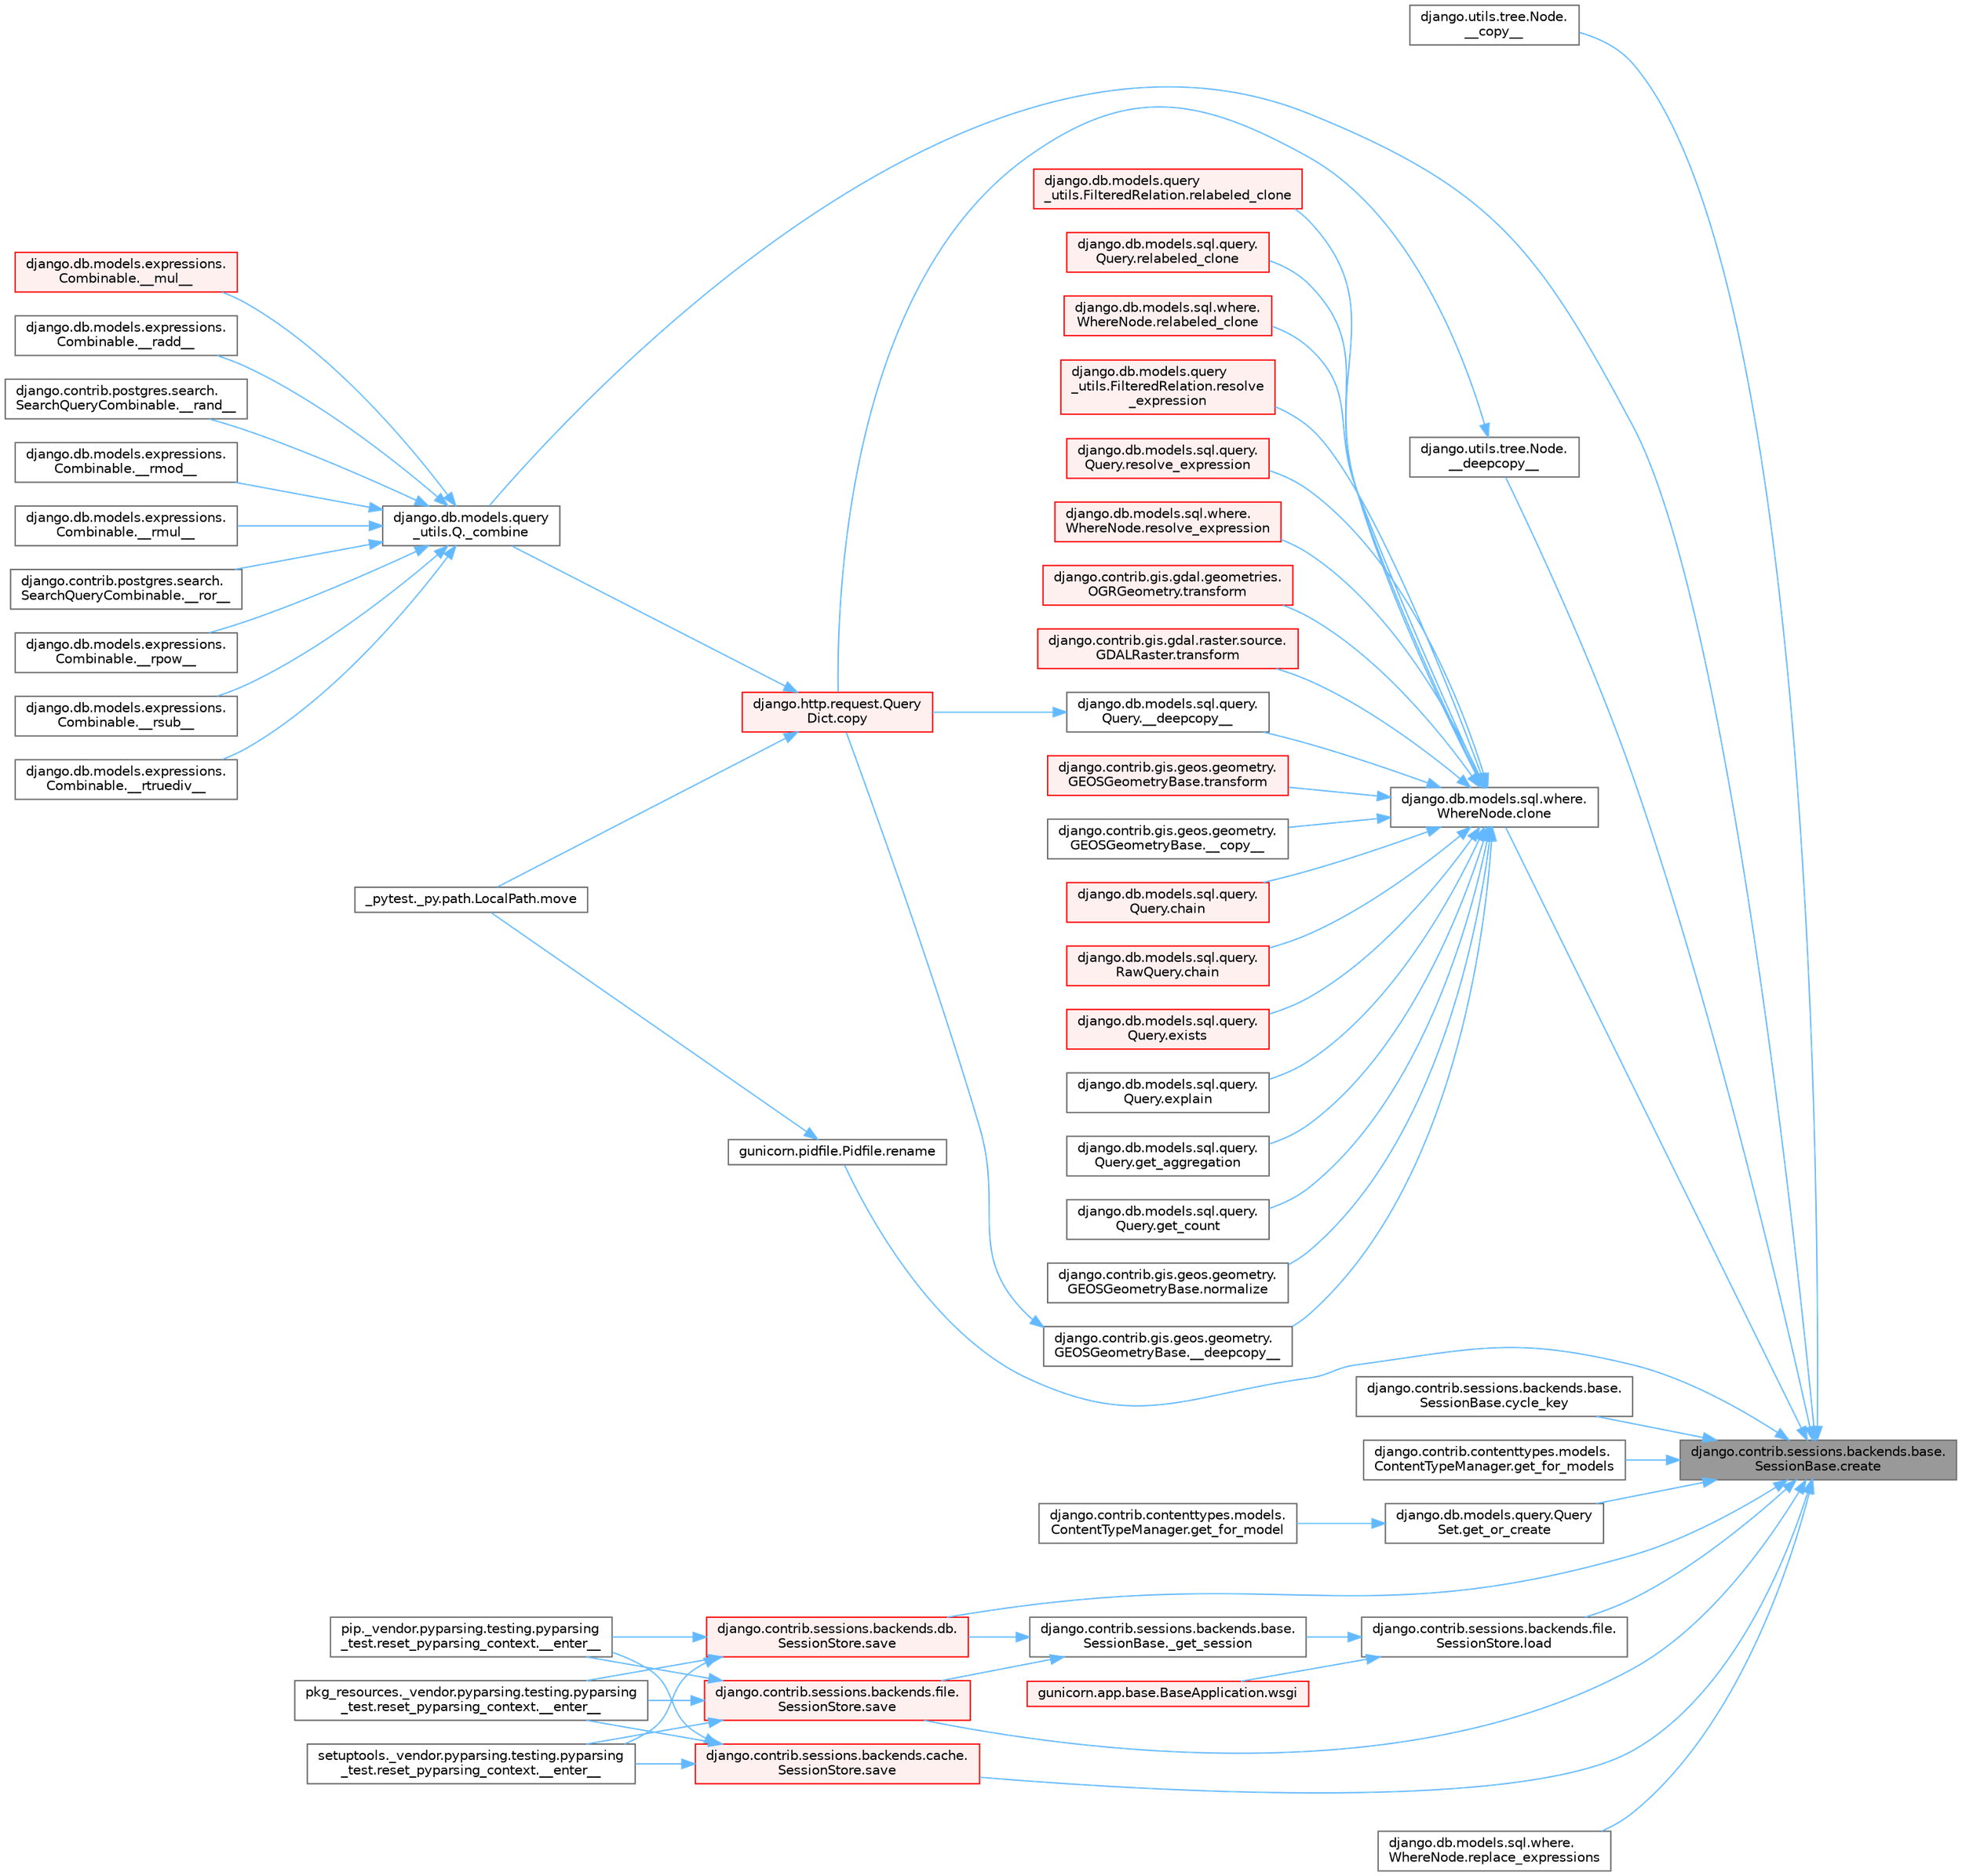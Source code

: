 digraph "django.contrib.sessions.backends.base.SessionBase.create"
{
 // LATEX_PDF_SIZE
  bgcolor="transparent";
  edge [fontname=Helvetica,fontsize=10,labelfontname=Helvetica,labelfontsize=10];
  node [fontname=Helvetica,fontsize=10,shape=box,height=0.2,width=0.4];
  rankdir="RL";
  Node1 [id="Node000001",label="django.contrib.sessions.backends.base.\lSessionBase.create",height=0.2,width=0.4,color="gray40", fillcolor="grey60", style="filled", fontcolor="black",tooltip=" "];
  Node1 -> Node2 [id="edge1_Node000001_Node000002",dir="back",color="steelblue1",style="solid",tooltip=" "];
  Node2 [id="Node000002",label="django.utils.tree.Node.\l__copy__",height=0.2,width=0.4,color="grey40", fillcolor="white", style="filled",URL="$classdjango_1_1utils_1_1tree_1_1_node.html#abae878f6b4500b8b241c23d8fac46e63",tooltip=" "];
  Node1 -> Node3 [id="edge2_Node000001_Node000003",dir="back",color="steelblue1",style="solid",tooltip=" "];
  Node3 [id="Node000003",label="django.utils.tree.Node.\l__deepcopy__",height=0.2,width=0.4,color="grey40", fillcolor="white", style="filled",URL="$classdjango_1_1utils_1_1tree_1_1_node.html#a38840c46ded3963808edbeec90765d6b",tooltip=" "];
  Node3 -> Node4 [id="edge3_Node000003_Node000004",dir="back",color="steelblue1",style="solid",tooltip=" "];
  Node4 [id="Node000004",label="django.http.request.Query\lDict.copy",height=0.2,width=0.4,color="red", fillcolor="#FFF0F0", style="filled",URL="$classdjango_1_1http_1_1request_1_1_query_dict.html#ada9e4956e62868c5587b9ffde7b358b5",tooltip=" "];
  Node4 -> Node146 [id="edge4_Node000004_Node000146",dir="back",color="steelblue1",style="solid",tooltip=" "];
  Node146 [id="Node000146",label="django.db.models.query\l_utils.Q._combine",height=0.2,width=0.4,color="grey40", fillcolor="white", style="filled",URL="$classdjango_1_1db_1_1models_1_1query__utils_1_1_q.html#ade621b98231b73615e1aa3a726560c55",tooltip=" "];
  Node146 -> Node147 [id="edge5_Node000146_Node000147",dir="back",color="steelblue1",style="solid",tooltip=" "];
  Node147 [id="Node000147",label="django.db.models.expressions.\lCombinable.__mul__",height=0.2,width=0.4,color="red", fillcolor="#FFF0F0", style="filled",URL="$classdjango_1_1db_1_1models_1_1expressions_1_1_combinable.html#a18670e03ec4b2fc0eafb0782602b72ec",tooltip=" "];
  Node146 -> Node151 [id="edge6_Node000146_Node000151",dir="back",color="steelblue1",style="solid",tooltip=" "];
  Node151 [id="Node000151",label="django.db.models.expressions.\lCombinable.__radd__",height=0.2,width=0.4,color="grey40", fillcolor="white", style="filled",URL="$classdjango_1_1db_1_1models_1_1expressions_1_1_combinable.html#a4872efab02abfbe2d20977469210ce25",tooltip=" "];
  Node146 -> Node152 [id="edge7_Node000146_Node000152",dir="back",color="steelblue1",style="solid",tooltip=" "];
  Node152 [id="Node000152",label="django.contrib.postgres.search.\lSearchQueryCombinable.__rand__",height=0.2,width=0.4,color="grey40", fillcolor="white", style="filled",URL="$classdjango_1_1contrib_1_1postgres_1_1search_1_1_search_query_combinable.html#a3d51899b7ac9564232b005aa65bec114",tooltip=" "];
  Node146 -> Node153 [id="edge8_Node000146_Node000153",dir="back",color="steelblue1",style="solid",tooltip=" "];
  Node153 [id="Node000153",label="django.db.models.expressions.\lCombinable.__rmod__",height=0.2,width=0.4,color="grey40", fillcolor="white", style="filled",URL="$classdjango_1_1db_1_1models_1_1expressions_1_1_combinable.html#ad32e5e96bab77dd57e3337a156c5de39",tooltip=" "];
  Node146 -> Node154 [id="edge9_Node000146_Node000154",dir="back",color="steelblue1",style="solid",tooltip=" "];
  Node154 [id="Node000154",label="django.db.models.expressions.\lCombinable.__rmul__",height=0.2,width=0.4,color="grey40", fillcolor="white", style="filled",URL="$classdjango_1_1db_1_1models_1_1expressions_1_1_combinable.html#adfde700eec6b9ea280e9fec3e202acab",tooltip=" "];
  Node146 -> Node155 [id="edge10_Node000146_Node000155",dir="back",color="steelblue1",style="solid",tooltip=" "];
  Node155 [id="Node000155",label="django.contrib.postgres.search.\lSearchQueryCombinable.__ror__",height=0.2,width=0.4,color="grey40", fillcolor="white", style="filled",URL="$classdjango_1_1contrib_1_1postgres_1_1search_1_1_search_query_combinable.html#ac5984f052629ae58cd73a90c852fe22c",tooltip=" "];
  Node146 -> Node156 [id="edge11_Node000146_Node000156",dir="back",color="steelblue1",style="solid",tooltip=" "];
  Node156 [id="Node000156",label="django.db.models.expressions.\lCombinable.__rpow__",height=0.2,width=0.4,color="grey40", fillcolor="white", style="filled",URL="$classdjango_1_1db_1_1models_1_1expressions_1_1_combinable.html#a1847c8db3c40340a723f6bf51ebadf89",tooltip=" "];
  Node146 -> Node157 [id="edge12_Node000146_Node000157",dir="back",color="steelblue1",style="solid",tooltip=" "];
  Node157 [id="Node000157",label="django.db.models.expressions.\lCombinable.__rsub__",height=0.2,width=0.4,color="grey40", fillcolor="white", style="filled",URL="$classdjango_1_1db_1_1models_1_1expressions_1_1_combinable.html#af906f43306d94cf530387eecce802a81",tooltip=" "];
  Node146 -> Node158 [id="edge13_Node000146_Node000158",dir="back",color="steelblue1",style="solid",tooltip=" "];
  Node158 [id="Node000158",label="django.db.models.expressions.\lCombinable.__rtruediv__",height=0.2,width=0.4,color="grey40", fillcolor="white", style="filled",URL="$classdjango_1_1db_1_1models_1_1expressions_1_1_combinable.html#aff897a2f7f103240839b7da073e9fe1a",tooltip=" "];
  Node4 -> Node336 [id="edge14_Node000004_Node000336",dir="back",color="steelblue1",style="solid",tooltip=" "];
  Node336 [id="Node000336",label="_pytest._py.path.LocalPath.move",height=0.2,width=0.4,color="grey40", fillcolor="white", style="filled",URL="$class__pytest_1_1__py_1_1path_1_1_local_path.html#aa422ed3e93248c07445d217b72c0bf28",tooltip=" "];
  Node1 -> Node146 [id="edge15_Node000001_Node000146",dir="back",color="steelblue1",style="solid",tooltip=" "];
  Node1 -> Node298 [id="edge16_Node000001_Node000298",dir="back",color="steelblue1",style="solid",tooltip=" "];
  Node298 [id="Node000298",label="django.db.models.sql.where.\lWhereNode.clone",height=0.2,width=0.4,color="grey40", fillcolor="white", style="filled",URL="$classdjango_1_1db_1_1models_1_1sql_1_1where_1_1_where_node.html#a0faff63950b774ce4ad391ea1f6b6d2c",tooltip=" "];
  Node298 -> Node299 [id="edge17_Node000298_Node000299",dir="back",color="steelblue1",style="solid",tooltip=" "];
  Node299 [id="Node000299",label="django.contrib.gis.geos.geometry.\lGEOSGeometryBase.__copy__",height=0.2,width=0.4,color="grey40", fillcolor="white", style="filled",URL="$classdjango_1_1contrib_1_1gis_1_1geos_1_1geometry_1_1_g_e_o_s_geometry_base.html#ae0f85dbfd6e6e2dab4aa9dd295340b87",tooltip=" "];
  Node298 -> Node300 [id="edge18_Node000298_Node000300",dir="back",color="steelblue1",style="solid",tooltip=" "];
  Node300 [id="Node000300",label="django.contrib.gis.geos.geometry.\lGEOSGeometryBase.__deepcopy__",height=0.2,width=0.4,color="grey40", fillcolor="white", style="filled",URL="$classdjango_1_1contrib_1_1gis_1_1geos_1_1geometry_1_1_g_e_o_s_geometry_base.html#ac6f16be987e8c98b9ecb52ccb388c18c",tooltip=" "];
  Node300 -> Node4 [id="edge19_Node000300_Node000004",dir="back",color="steelblue1",style="solid",tooltip=" "];
  Node298 -> Node301 [id="edge20_Node000298_Node000301",dir="back",color="steelblue1",style="solid",tooltip=" "];
  Node301 [id="Node000301",label="django.db.models.sql.query.\lQuery.__deepcopy__",height=0.2,width=0.4,color="grey40", fillcolor="white", style="filled",URL="$classdjango_1_1db_1_1models_1_1sql_1_1query_1_1_query.html#a03b0d1ca81a588c179694300577a5dde",tooltip=" "];
  Node301 -> Node4 [id="edge21_Node000301_Node000004",dir="back",color="steelblue1",style="solid",tooltip=" "];
  Node298 -> Node302 [id="edge22_Node000298_Node000302",dir="back",color="steelblue1",style="solid",tooltip=" "];
  Node302 [id="Node000302",label="django.db.models.sql.query.\lQuery.chain",height=0.2,width=0.4,color="red", fillcolor="#FFF0F0", style="filled",URL="$classdjango_1_1db_1_1models_1_1sql_1_1query_1_1_query.html#aa3fe5320676d05bc24bd69dcfc785a8f",tooltip=" "];
  Node298 -> Node308 [id="edge23_Node000298_Node000308",dir="back",color="steelblue1",style="solid",tooltip=" "];
  Node308 [id="Node000308",label="django.db.models.sql.query.\lRawQuery.chain",height=0.2,width=0.4,color="red", fillcolor="#FFF0F0", style="filled",URL="$classdjango_1_1db_1_1models_1_1sql_1_1query_1_1_raw_query.html#a7fe9f8502e3420c0378f6edce01aa68b",tooltip=" "];
  Node298 -> Node309 [id="edge24_Node000298_Node000309",dir="back",color="steelblue1",style="solid",tooltip=" "];
  Node309 [id="Node000309",label="django.db.models.sql.query.\lQuery.exists",height=0.2,width=0.4,color="red", fillcolor="#FFF0F0", style="filled",URL="$classdjango_1_1db_1_1models_1_1sql_1_1query_1_1_query.html#ae5c8bc324c4badfdcba3d115464be353",tooltip=" "];
  Node298 -> Node459 [id="edge25_Node000298_Node000459",dir="back",color="steelblue1",style="solid",tooltip=" "];
  Node459 [id="Node000459",label="django.db.models.sql.query.\lQuery.explain",height=0.2,width=0.4,color="grey40", fillcolor="white", style="filled",URL="$classdjango_1_1db_1_1models_1_1sql_1_1query_1_1_query.html#a2017a64b53a6a8b184261899b21895e4",tooltip=" "];
  Node298 -> Node460 [id="edge26_Node000298_Node000460",dir="back",color="steelblue1",style="solid",tooltip=" "];
  Node460 [id="Node000460",label="django.db.models.sql.query.\lQuery.get_aggregation",height=0.2,width=0.4,color="grey40", fillcolor="white", style="filled",URL="$classdjango_1_1db_1_1models_1_1sql_1_1query_1_1_query.html#a838bcc369ee808b360b6ab68323868e0",tooltip=" "];
  Node298 -> Node461 [id="edge27_Node000298_Node000461",dir="back",color="steelblue1",style="solid",tooltip=" "];
  Node461 [id="Node000461",label="django.db.models.sql.query.\lQuery.get_count",height=0.2,width=0.4,color="grey40", fillcolor="white", style="filled",URL="$classdjango_1_1db_1_1models_1_1sql_1_1query_1_1_query.html#a4e6c10ea949b3a1c70851e0002656a09",tooltip=" "];
  Node298 -> Node462 [id="edge28_Node000298_Node000462",dir="back",color="steelblue1",style="solid",tooltip=" "];
  Node462 [id="Node000462",label="django.contrib.gis.geos.geometry.\lGEOSGeometryBase.normalize",height=0.2,width=0.4,color="grey40", fillcolor="white", style="filled",URL="$classdjango_1_1contrib_1_1gis_1_1geos_1_1geometry_1_1_g_e_o_s_geometry_base.html#a8aced8b6d5ffee28e6220e108d7fec9b",tooltip=" "];
  Node298 -> Node463 [id="edge29_Node000298_Node000463",dir="back",color="steelblue1",style="solid",tooltip=" "];
  Node463 [id="Node000463",label="django.db.models.query\l_utils.FilteredRelation.relabeled_clone",height=0.2,width=0.4,color="red", fillcolor="#FFF0F0", style="filled",URL="$classdjango_1_1db_1_1models_1_1query__utils_1_1_filtered_relation.html#a54721cf88cda04227bc9137fac94d470",tooltip=" "];
  Node298 -> Node466 [id="edge30_Node000298_Node000466",dir="back",color="steelblue1",style="solid",tooltip=" "];
  Node466 [id="Node000466",label="django.db.models.sql.query.\lQuery.relabeled_clone",height=0.2,width=0.4,color="red", fillcolor="#FFF0F0", style="filled",URL="$classdjango_1_1db_1_1models_1_1sql_1_1query_1_1_query.html#af280d6a64a9e44dd71caa13a91ccf716",tooltip=" "];
  Node298 -> Node469 [id="edge31_Node000298_Node000469",dir="back",color="steelblue1",style="solid",tooltip=" "];
  Node469 [id="Node000469",label="django.db.models.sql.where.\lWhereNode.relabeled_clone",height=0.2,width=0.4,color="red", fillcolor="#FFF0F0", style="filled",URL="$classdjango_1_1db_1_1models_1_1sql_1_1where_1_1_where_node.html#acb4f80fab7f4124b0f0e418442cec200",tooltip=" "];
  Node298 -> Node470 [id="edge32_Node000298_Node000470",dir="back",color="steelblue1",style="solid",tooltip=" "];
  Node470 [id="Node000470",label="django.db.models.query\l_utils.FilteredRelation.resolve\l_expression",height=0.2,width=0.4,color="red", fillcolor="#FFF0F0", style="filled",URL="$classdjango_1_1db_1_1models_1_1query__utils_1_1_filtered_relation.html#a3f24fb1b73679c55925f8e4dcd511536",tooltip=" "];
  Node298 -> Node697 [id="edge33_Node000298_Node000697",dir="back",color="steelblue1",style="solid",tooltip=" "];
  Node697 [id="Node000697",label="django.db.models.sql.query.\lQuery.resolve_expression",height=0.2,width=0.4,color="red", fillcolor="#FFF0F0", style="filled",URL="$classdjango_1_1db_1_1models_1_1sql_1_1query_1_1_query.html#a9f7253d9010a6f0082182c39b0255e52",tooltip=" "];
  Node298 -> Node698 [id="edge34_Node000298_Node000698",dir="back",color="steelblue1",style="solid",tooltip=" "];
  Node698 [id="Node000698",label="django.db.models.sql.where.\lWhereNode.resolve_expression",height=0.2,width=0.4,color="red", fillcolor="#FFF0F0", style="filled",URL="$classdjango_1_1db_1_1models_1_1sql_1_1where_1_1_where_node.html#a6c40a769daf4cf5e7eac05f3943d42e9",tooltip=" "];
  Node298 -> Node699 [id="edge35_Node000298_Node000699",dir="back",color="steelblue1",style="solid",tooltip=" "];
  Node699 [id="Node000699",label="django.contrib.gis.gdal.geometries.\lOGRGeometry.transform",height=0.2,width=0.4,color="red", fillcolor="#FFF0F0", style="filled",URL="$classdjango_1_1contrib_1_1gis_1_1gdal_1_1geometries_1_1_o_g_r_geometry.html#ab67a02e9a12ddd1da2a9bbe77efe3f93",tooltip=" "];
  Node298 -> Node704 [id="edge36_Node000298_Node000704",dir="back",color="steelblue1",style="solid",tooltip=" "];
  Node704 [id="Node000704",label="django.contrib.gis.gdal.raster.source.\lGDALRaster.transform",height=0.2,width=0.4,color="red", fillcolor="#FFF0F0", style="filled",URL="$classdjango_1_1contrib_1_1gis_1_1gdal_1_1raster_1_1source_1_1_g_d_a_l_raster.html#ac5283a9f9f3834181470dffd8dcddbd0",tooltip=" "];
  Node298 -> Node705 [id="edge37_Node000298_Node000705",dir="back",color="steelblue1",style="solid",tooltip=" "];
  Node705 [id="Node000705",label="django.contrib.gis.geos.geometry.\lGEOSGeometryBase.transform",height=0.2,width=0.4,color="red", fillcolor="#FFF0F0", style="filled",URL="$classdjango_1_1contrib_1_1gis_1_1geos_1_1geometry_1_1_g_e_o_s_geometry_base.html#aeaa8ab6c866c4423240e0e096ffa8975",tooltip=" "];
  Node1 -> Node24 [id="edge38_Node000001_Node000024",dir="back",color="steelblue1",style="solid",tooltip=" "];
  Node24 [id="Node000024",label="django.contrib.sessions.backends.base.\lSessionBase.cycle_key",height=0.2,width=0.4,color="grey40", fillcolor="white", style="filled",URL="$classdjango_1_1contrib_1_1sessions_1_1backends_1_1base_1_1_session_base.html#a6955e9bebe4e5b7d463bccfcf9181016",tooltip=" "];
  Node1 -> Node332 [id="edge39_Node000001_Node000332",dir="back",color="steelblue1",style="solid",tooltip=" "];
  Node332 [id="Node000332",label="django.contrib.contenttypes.models.\lContentTypeManager.get_for_models",height=0.2,width=0.4,color="grey40", fillcolor="white", style="filled",URL="$classdjango_1_1contrib_1_1contenttypes_1_1models_1_1_content_type_manager.html#a541a2e215680799739b6f8c1b19ddda4",tooltip=" "];
  Node1 -> Node333 [id="edge40_Node000001_Node000333",dir="back",color="steelblue1",style="solid",tooltip=" "];
  Node333 [id="Node000333",label="django.db.models.query.Query\lSet.get_or_create",height=0.2,width=0.4,color="grey40", fillcolor="white", style="filled",URL="$classdjango_1_1db_1_1models_1_1query_1_1_query_set.html#a0f727927ec4d1b9f3087b831cc911c59",tooltip=" "];
  Node333 -> Node334 [id="edge41_Node000333_Node000334",dir="back",color="steelblue1",style="solid",tooltip=" "];
  Node334 [id="Node000334",label="django.contrib.contenttypes.models.\lContentTypeManager.get_for_model",height=0.2,width=0.4,color="grey40", fillcolor="white", style="filled",URL="$classdjango_1_1contrib_1_1contenttypes_1_1models_1_1_content_type_manager.html#a1b89bc07df6111e44f749d556f96a414",tooltip=" "];
  Node1 -> Node315 [id="edge42_Node000001_Node000315",dir="back",color="steelblue1",style="solid",tooltip=" "];
  Node315 [id="Node000315",label="django.contrib.sessions.backends.file.\lSessionStore.load",height=0.2,width=0.4,color="grey40", fillcolor="white", style="filled",URL="$classdjango_1_1contrib_1_1sessions_1_1backends_1_1file_1_1_session_store.html#a408fa63512306fbaa7bbb62742f0295f",tooltip=" "];
  Node315 -> Node291 [id="edge43_Node000315_Node000291",dir="back",color="steelblue1",style="solid",tooltip=" "];
  Node291 [id="Node000291",label="django.contrib.sessions.backends.base.\lSessionBase._get_session",height=0.2,width=0.4,color="grey40", fillcolor="white", style="filled",URL="$classdjango_1_1contrib_1_1sessions_1_1backends_1_1base_1_1_session_base.html#a3ca0af594cbb5d34f3d4f76c8f90bf4f",tooltip=" "];
  Node291 -> Node292 [id="edge44_Node000291_Node000292",dir="back",color="steelblue1",style="solid",tooltip=" "];
  Node292 [id="Node000292",label="django.contrib.sessions.backends.db.\lSessionStore.save",height=0.2,width=0.4,color="red", fillcolor="#FFF0F0", style="filled",URL="$classdjango_1_1contrib_1_1sessions_1_1backends_1_1db_1_1_session_store.html#a68a6b4f159bd3dc969ec80b34c1622af",tooltip=" "];
  Node292 -> Node293 [id="edge45_Node000292_Node000293",dir="back",color="steelblue1",style="solid",tooltip=" "];
  Node293 [id="Node000293",label="pip._vendor.pyparsing.testing.pyparsing\l_test.reset_pyparsing_context.__enter__",height=0.2,width=0.4,color="grey40", fillcolor="white", style="filled",URL="$classpip_1_1__vendor_1_1pyparsing_1_1testing_1_1pyparsing__test_1_1reset__pyparsing__context.html#a3d39d97a0d95a9b46c987e6dff52b7c0",tooltip=" "];
  Node292 -> Node294 [id="edge46_Node000292_Node000294",dir="back",color="steelblue1",style="solid",tooltip=" "];
  Node294 [id="Node000294",label="pkg_resources._vendor.pyparsing.testing.pyparsing\l_test.reset_pyparsing_context.__enter__",height=0.2,width=0.4,color="grey40", fillcolor="white", style="filled",URL="$classpkg__resources_1_1__vendor_1_1pyparsing_1_1testing_1_1pyparsing__test_1_1reset__pyparsing__context.html#a8d8360c033ccc7296fb9323a07cdeb25",tooltip=" "];
  Node292 -> Node295 [id="edge47_Node000292_Node000295",dir="back",color="steelblue1",style="solid",tooltip=" "];
  Node295 [id="Node000295",label="setuptools._vendor.pyparsing.testing.pyparsing\l_test.reset_pyparsing_context.__enter__",height=0.2,width=0.4,color="grey40", fillcolor="white", style="filled",URL="$classsetuptools_1_1__vendor_1_1pyparsing_1_1testing_1_1pyparsing__test_1_1reset__pyparsing__context.html#a436e2ea8355c86505c8cfdae81714c7c",tooltip=" "];
  Node291 -> Node340 [id="edge48_Node000291_Node000340",dir="back",color="steelblue1",style="solid",tooltip=" "];
  Node340 [id="Node000340",label="django.contrib.sessions.backends.file.\lSessionStore.save",height=0.2,width=0.4,color="red", fillcolor="#FFF0F0", style="filled",URL="$classdjango_1_1contrib_1_1sessions_1_1backends_1_1file_1_1_session_store.html#af170f9c112376eb1627509287bf9620f",tooltip=" "];
  Node340 -> Node293 [id="edge49_Node000340_Node000293",dir="back",color="steelblue1",style="solid",tooltip=" "];
  Node340 -> Node294 [id="edge50_Node000340_Node000294",dir="back",color="steelblue1",style="solid",tooltip=" "];
  Node340 -> Node295 [id="edge51_Node000340_Node000295",dir="back",color="steelblue1",style="solid",tooltip=" "];
  Node315 -> Node316 [id="edge52_Node000315_Node000316",dir="back",color="steelblue1",style="solid",tooltip=" "];
  Node316 [id="Node000316",label="gunicorn.app.base.BaseApplication.wsgi",height=0.2,width=0.4,color="red", fillcolor="#FFF0F0", style="filled",URL="$classgunicorn_1_1app_1_1base_1_1_base_application.html#a18ae24b2d0d44fb694b9f2b0cdffa670",tooltip=" "];
  Node1 -> Node335 [id="edge53_Node000001_Node000335",dir="back",color="steelblue1",style="solid",tooltip=" "];
  Node335 [id="Node000335",label="gunicorn.pidfile.Pidfile.rename",height=0.2,width=0.4,color="grey40", fillcolor="white", style="filled",URL="$classgunicorn_1_1pidfile_1_1_pidfile.html#af03623bf56b92f594700ba5e5f25bc76",tooltip=" "];
  Node335 -> Node336 [id="edge54_Node000335_Node000336",dir="back",color="steelblue1",style="solid",tooltip=" "];
  Node1 -> Node337 [id="edge55_Node000001_Node000337",dir="back",color="steelblue1",style="solid",tooltip=" "];
  Node337 [id="Node000337",label="django.db.models.sql.where.\lWhereNode.replace_expressions",height=0.2,width=0.4,color="grey40", fillcolor="white", style="filled",URL="$classdjango_1_1db_1_1models_1_1sql_1_1where_1_1_where_node.html#a1cc3580a7f4a51605b52ae4a9653b3ac",tooltip=" "];
  Node1 -> Node338 [id="edge56_Node000001_Node000338",dir="back",color="steelblue1",style="solid",tooltip=" "];
  Node338 [id="Node000338",label="django.contrib.sessions.backends.cache.\lSessionStore.save",height=0.2,width=0.4,color="red", fillcolor="#FFF0F0", style="filled",URL="$classdjango_1_1contrib_1_1sessions_1_1backends_1_1cache_1_1_session_store.html#a67e81d959c24e3a84b1e755a9a861c53",tooltip=" "];
  Node338 -> Node293 [id="edge57_Node000338_Node000293",dir="back",color="steelblue1",style="solid",tooltip=" "];
  Node338 -> Node294 [id="edge58_Node000338_Node000294",dir="back",color="steelblue1",style="solid",tooltip=" "];
  Node338 -> Node295 [id="edge59_Node000338_Node000295",dir="back",color="steelblue1",style="solid",tooltip=" "];
  Node1 -> Node292 [id="edge60_Node000001_Node000292",dir="back",color="steelblue1",style="solid",tooltip=" "];
  Node1 -> Node340 [id="edge61_Node000001_Node000340",dir="back",color="steelblue1",style="solid",tooltip=" "];
}
